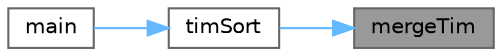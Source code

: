 digraph "mergeTim"
{
 // LATEX_PDF_SIZE
  bgcolor="transparent";
  edge [fontname=Helvetica,fontsize=10,labelfontname=Helvetica,labelfontsize=10];
  node [fontname=Helvetica,fontsize=10,shape=box,height=0.2,width=0.4];
  rankdir="RL";
  Node1 [id="Node000001",label="mergeTim",height=0.2,width=0.4,color="gray40", fillcolor="grey60", style="filled", fontcolor="black",tooltip="Merge Tim Sort This function will sort an array via merging for the Tim Sort function."];
  Node1 -> Node2 [id="edge3_Node000001_Node000002",dir="back",color="steelblue1",style="solid",tooltip=" "];
  Node2 [id="Node000002",label="timSort",height=0.2,width=0.4,color="grey40", fillcolor="white", style="filled",URL="$main_8cpp.html#a1209231b7fe4da35efd9acb9f7bb516e",tooltip="Tim Sort This function will sort an integer array by use of a Tim Sort."];
  Node2 -> Node3 [id="edge4_Node000002_Node000003",dir="back",color="steelblue1",style="solid",tooltip=" "];
  Node3 [id="Node000003",label="main",height=0.2,width=0.4,color="grey40", fillcolor="white", style="filled",URL="$main_8cpp.html#ae66f6b31b5ad750f1fe042a706a4e3d4",tooltip=" "];
}
